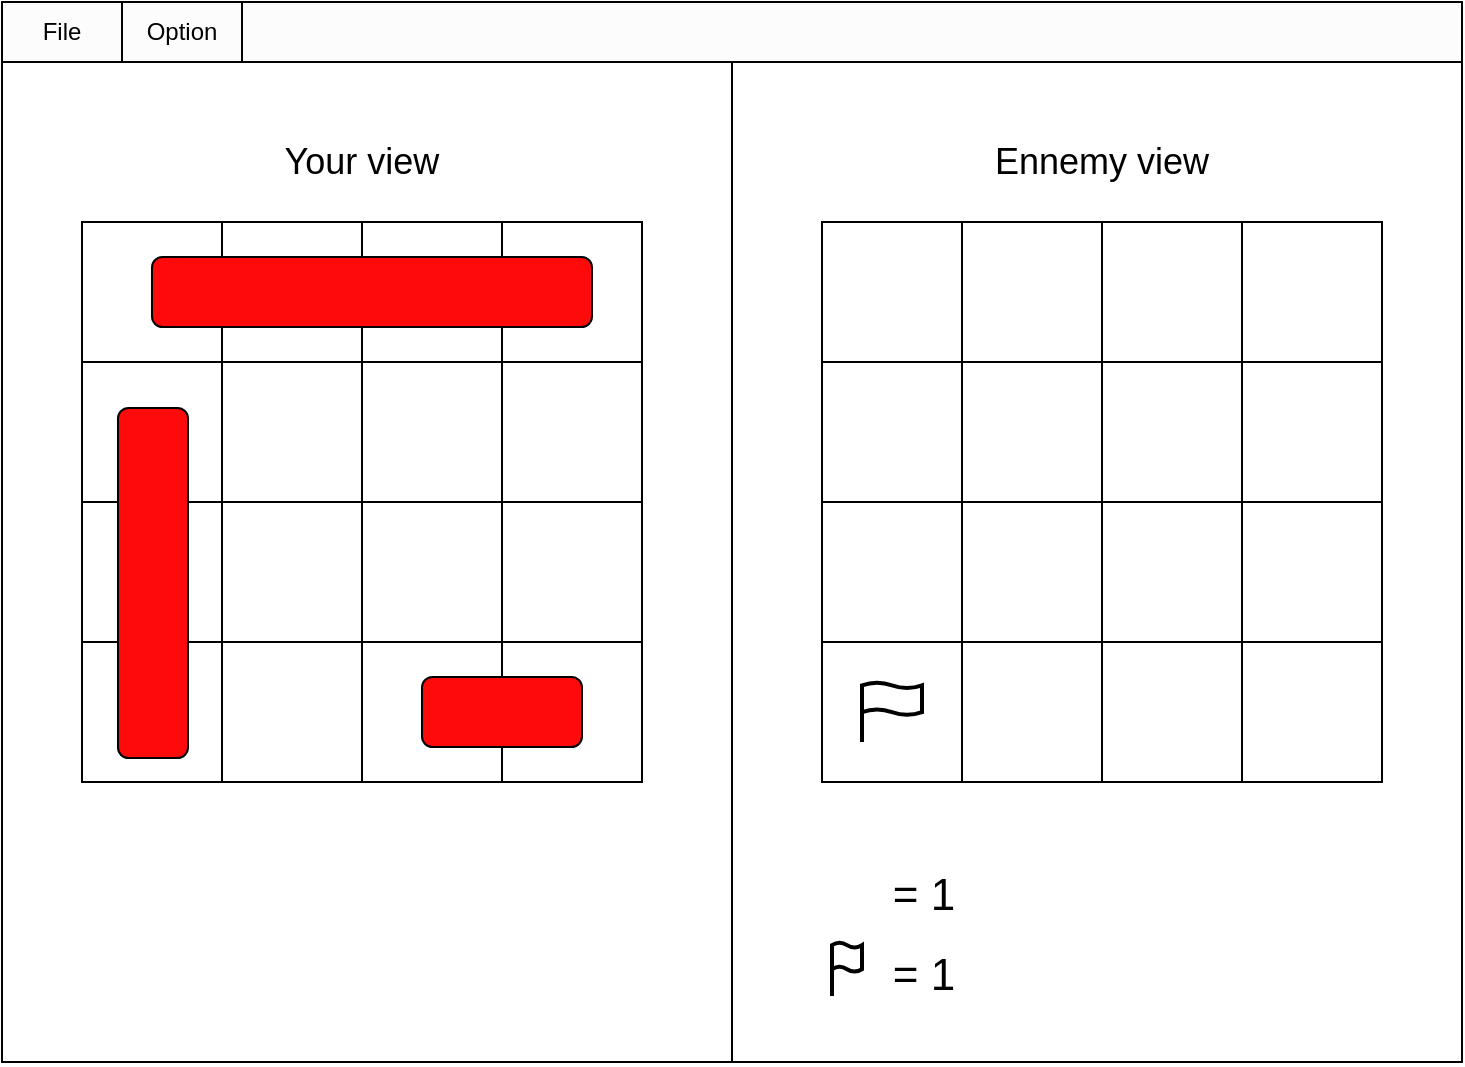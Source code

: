 <mxfile version="12.1.4" type="device" pages="1"><diagram id="NhgiTwT2RHLM9bVefQGJ" name="Page-1"><mxGraphModel dx="805" dy="1615" grid="1" gridSize="10" guides="1" tooltips="1" connect="1" arrows="1" fold="1" page="1" pageScale="1" pageWidth="827" pageHeight="1169" math="0" shadow="0"><root><mxCell id="0"/><mxCell id="1" parent="0"/><mxCell id="fyp90M5hpIsoX1IPYrs7-2" value="" style="rounded=0;whiteSpace=wrap;html=1;" vertex="1" parent="1"><mxGeometry x="40" y="-20" width="730" height="530" as="geometry"/></mxCell><mxCell id="fyp90M5hpIsoX1IPYrs7-3" value="" style="rounded=0;whiteSpace=wrap;html=1;" vertex="1" parent="1"><mxGeometry x="80" y="90" width="280" height="280" as="geometry"/></mxCell><mxCell id="fyp90M5hpIsoX1IPYrs7-10" value="" style="rounded=0;whiteSpace=wrap;html=1;" vertex="1" parent="1"><mxGeometry x="80" y="300" width="70" height="70" as="geometry"/></mxCell><mxCell id="fyp90M5hpIsoX1IPYrs7-11" value="" style="rounded=0;whiteSpace=wrap;html=1;" vertex="1" parent="1"><mxGeometry x="150" y="300" width="70" height="70" as="geometry"/></mxCell><mxCell id="fyp90M5hpIsoX1IPYrs7-12" value="" style="rounded=0;whiteSpace=wrap;html=1;" vertex="1" parent="1"><mxGeometry x="220" y="300" width="70" height="70" as="geometry"/></mxCell><mxCell id="fyp90M5hpIsoX1IPYrs7-13" value="" style="rounded=0;whiteSpace=wrap;html=1;" vertex="1" parent="1"><mxGeometry x="290" y="300" width="70" height="70" as="geometry"/></mxCell><mxCell id="fyp90M5hpIsoX1IPYrs7-14" value="" style="rounded=0;whiteSpace=wrap;html=1;" vertex="1" parent="1"><mxGeometry x="290" y="230" width="70" height="70" as="geometry"/></mxCell><mxCell id="fyp90M5hpIsoX1IPYrs7-15" value="" style="rounded=0;whiteSpace=wrap;html=1;" vertex="1" parent="1"><mxGeometry x="290" y="160" width="70" height="70" as="geometry"/></mxCell><mxCell id="fyp90M5hpIsoX1IPYrs7-16" value="" style="rounded=0;whiteSpace=wrap;html=1;" vertex="1" parent="1"><mxGeometry x="290" y="90" width="70" height="70" as="geometry"/></mxCell><mxCell id="fyp90M5hpIsoX1IPYrs7-17" value="" style="rounded=0;whiteSpace=wrap;html=1;" vertex="1" parent="1"><mxGeometry x="220" y="90" width="70" height="70" as="geometry"/></mxCell><mxCell id="fyp90M5hpIsoX1IPYrs7-18" value="" style="rounded=0;whiteSpace=wrap;html=1;" vertex="1" parent="1"><mxGeometry x="150" y="90" width="70" height="70" as="geometry"/></mxCell><mxCell id="fyp90M5hpIsoX1IPYrs7-19" value="" style="rounded=0;whiteSpace=wrap;html=1;" vertex="1" parent="1"><mxGeometry x="80" y="90" width="70" height="70" as="geometry"/></mxCell><mxCell id="fyp90M5hpIsoX1IPYrs7-20" value="" style="rounded=0;whiteSpace=wrap;html=1;" vertex="1" parent="1"><mxGeometry x="80" y="160" width="70" height="70" as="geometry"/></mxCell><mxCell id="fyp90M5hpIsoX1IPYrs7-21" value="" style="rounded=0;whiteSpace=wrap;html=1;" vertex="1" parent="1"><mxGeometry x="80" y="230" width="70" height="70" as="geometry"/></mxCell><mxCell id="fyp90M5hpIsoX1IPYrs7-22" value="" style="rounded=0;whiteSpace=wrap;html=1;" vertex="1" parent="1"><mxGeometry x="150" y="230" width="70" height="70" as="geometry"/></mxCell><mxCell id="fyp90M5hpIsoX1IPYrs7-23" value="" style="rounded=0;whiteSpace=wrap;html=1;" vertex="1" parent="1"><mxGeometry x="220" y="230" width="70" height="70" as="geometry"/></mxCell><mxCell id="fyp90M5hpIsoX1IPYrs7-24" value="" style="rounded=0;whiteSpace=wrap;html=1;" vertex="1" parent="1"><mxGeometry x="220" y="160" width="70" height="70" as="geometry"/></mxCell><mxCell id="fyp90M5hpIsoX1IPYrs7-25" value="" style="rounded=0;whiteSpace=wrap;html=1;" vertex="1" parent="1"><mxGeometry x="450" y="90" width="280" height="280" as="geometry"/></mxCell><mxCell id="fyp90M5hpIsoX1IPYrs7-26" value="" style="rounded=0;whiteSpace=wrap;html=1;" vertex="1" parent="1"><mxGeometry x="450" y="300" width="70" height="70" as="geometry"/></mxCell><mxCell id="fyp90M5hpIsoX1IPYrs7-27" value="" style="rounded=0;whiteSpace=wrap;html=1;" vertex="1" parent="1"><mxGeometry x="520" y="300" width="70" height="70" as="geometry"/></mxCell><mxCell id="fyp90M5hpIsoX1IPYrs7-28" value="" style="rounded=0;whiteSpace=wrap;html=1;" vertex="1" parent="1"><mxGeometry x="590" y="300" width="70" height="70" as="geometry"/></mxCell><mxCell id="fyp90M5hpIsoX1IPYrs7-29" value="" style="rounded=0;whiteSpace=wrap;html=1;" vertex="1" parent="1"><mxGeometry x="660" y="300" width="70" height="70" as="geometry"/></mxCell><mxCell id="fyp90M5hpIsoX1IPYrs7-30" value="" style="rounded=0;whiteSpace=wrap;html=1;" vertex="1" parent="1"><mxGeometry x="660" y="230" width="70" height="70" as="geometry"/></mxCell><mxCell id="fyp90M5hpIsoX1IPYrs7-31" value="" style="rounded=0;whiteSpace=wrap;html=1;" vertex="1" parent="1"><mxGeometry x="660" y="160" width="70" height="70" as="geometry"/></mxCell><mxCell id="fyp90M5hpIsoX1IPYrs7-32" value="" style="rounded=0;whiteSpace=wrap;html=1;" vertex="1" parent="1"><mxGeometry x="660" y="90" width="70" height="70" as="geometry"/></mxCell><mxCell id="fyp90M5hpIsoX1IPYrs7-33" value="" style="rounded=0;whiteSpace=wrap;html=1;" vertex="1" parent="1"><mxGeometry x="590" y="90" width="70" height="70" as="geometry"/></mxCell><mxCell id="fyp90M5hpIsoX1IPYrs7-34" value="" style="rounded=0;whiteSpace=wrap;html=1;" vertex="1" parent="1"><mxGeometry x="520" y="90" width="70" height="70" as="geometry"/></mxCell><mxCell id="fyp90M5hpIsoX1IPYrs7-35" value="" style="rounded=0;whiteSpace=wrap;html=1;" vertex="1" parent="1"><mxGeometry x="450" y="90" width="70" height="70" as="geometry"/></mxCell><mxCell id="fyp90M5hpIsoX1IPYrs7-36" value="" style="rounded=0;whiteSpace=wrap;html=1;" vertex="1" parent="1"><mxGeometry x="450" y="160" width="70" height="70" as="geometry"/></mxCell><mxCell id="fyp90M5hpIsoX1IPYrs7-37" value="" style="rounded=0;whiteSpace=wrap;html=1;" vertex="1" parent="1"><mxGeometry x="450" y="230" width="70" height="70" as="geometry"/></mxCell><mxCell id="fyp90M5hpIsoX1IPYrs7-38" value="" style="rounded=0;whiteSpace=wrap;html=1;" vertex="1" parent="1"><mxGeometry x="520" y="230" width="70" height="70" as="geometry"/></mxCell><mxCell id="fyp90M5hpIsoX1IPYrs7-39" value="" style="rounded=0;whiteSpace=wrap;html=1;" vertex="1" parent="1"><mxGeometry x="590" y="230" width="70" height="70" as="geometry"/></mxCell><mxCell id="fyp90M5hpIsoX1IPYrs7-40" value="" style="rounded=0;whiteSpace=wrap;html=1;" vertex="1" parent="1"><mxGeometry x="590" y="160" width="70" height="70" as="geometry"/></mxCell><mxCell id="fyp90M5hpIsoX1IPYrs7-41" value="" style="endArrow=none;html=1;entryX=0.5;entryY=0;entryDx=0;entryDy=0;exitX=0.5;exitY=1;exitDx=0;exitDy=0;" edge="1" parent="1" source="fyp90M5hpIsoX1IPYrs7-2" target="fyp90M5hpIsoX1IPYrs7-2"><mxGeometry width="50" height="50" relative="1" as="geometry"><mxPoint x="380" y="130" as="sourcePoint"/><mxPoint x="430" y="80" as="targetPoint"/></mxGeometry></mxCell><mxCell id="fyp90M5hpIsoX1IPYrs7-42" value="&lt;font style=&quot;font-size: 18px&quot;&gt;Your view&lt;/font&gt;" style="text;html=1;strokeColor=none;fillColor=none;align=center;verticalAlign=middle;whiteSpace=wrap;rounded=0;" vertex="1" parent="1"><mxGeometry x="171" y="50" width="98" height="20" as="geometry"/></mxCell><mxCell id="fyp90M5hpIsoX1IPYrs7-43" value="&lt;font style=&quot;font-size: 18px&quot;&gt;Ennemy view&lt;/font&gt;" style="text;html=1;strokeColor=none;fillColor=none;align=center;verticalAlign=middle;whiteSpace=wrap;rounded=0;" vertex="1" parent="1"><mxGeometry x="521" y="50" width="138" height="20" as="geometry"/></mxCell><mxCell id="fyp90M5hpIsoX1IPYrs7-48" value="" style="html=1;verticalLabelPosition=bottom;align=center;labelBackgroundColor=#ffffff;verticalAlign=top;strokeWidth=2;shadow=0;dashed=0;shape=mxgraph.ios7.icons.flag;" vertex="1" parent="1"><mxGeometry x="470" y="320" width="30" height="30" as="geometry"/></mxCell><mxCell id="fyp90M5hpIsoX1IPYrs7-52" value="" style="shape=image;html=1;verticalAlign=top;verticalLabelPosition=bottom;labelBackgroundColor=#ffffff;imageAspect=0;aspect=fixed;image=https://cdn0.iconfinder.com/data/icons/slim-square-icons-basics/100/basics-22-128.png" vertex="1" parent="1"><mxGeometry x="588" y="228" width="74" height="74" as="geometry"/></mxCell><mxCell id="fyp90M5hpIsoX1IPYrs7-53" value="" style="rounded=1;whiteSpace=wrap;html=1;fillColor=#FF0A0A;" vertex="1" parent="1"><mxGeometry x="250" y="317.5" width="80" height="35" as="geometry"/></mxCell><mxCell id="fyp90M5hpIsoX1IPYrs7-54" value="" style="rounded=1;whiteSpace=wrap;html=1;fillColor=#FF0A0A;" vertex="1" parent="1"><mxGeometry x="115" y="107.5" width="220" height="35" as="geometry"/></mxCell><mxCell id="fyp90M5hpIsoX1IPYrs7-55" value="" style="rounded=1;whiteSpace=wrap;html=1;fillColor=#FF0A0A;rotation=-90;" vertex="1" parent="1"><mxGeometry x="28" y="253" width="175" height="35" as="geometry"/></mxCell><mxCell id="fyp90M5hpIsoX1IPYrs7-58" value="" style="shape=image;html=1;verticalAlign=top;verticalLabelPosition=bottom;labelBackgroundColor=#ffffff;imageAspect=0;aspect=fixed;image=https://cdn0.iconfinder.com/data/icons/slim-square-icons-basics/100/basics-22-128.png;strokeWidth=36;" vertex="1" parent="1"><mxGeometry x="450" y="410" width="34" height="34" as="geometry"/></mxCell><mxCell id="fyp90M5hpIsoX1IPYrs7-61" value="&lt;font style=&quot;font-size: 22px&quot;&gt;= 1&lt;/font&gt;" style="text;html=1;strokeColor=none;fillColor=none;align=center;verticalAlign=middle;whiteSpace=wrap;rounded=0;" vertex="1" parent="1"><mxGeometry x="481" y="417" width="40" height="20" as="geometry"/></mxCell><mxCell id="fyp90M5hpIsoX1IPYrs7-63" value="&lt;font style=&quot;font-size: 22px&quot;&gt;= 1&lt;/font&gt;" style="text;html=1;strokeColor=none;fillColor=none;align=center;verticalAlign=middle;whiteSpace=wrap;rounded=0;" vertex="1" parent="1"><mxGeometry x="481" y="457" width="40" height="20" as="geometry"/></mxCell><mxCell id="fyp90M5hpIsoX1IPYrs7-64" value="" style="html=1;verticalLabelPosition=bottom;align=center;labelBackgroundColor=#ffffff;verticalAlign=top;strokeWidth=2;shadow=0;dashed=0;shape=mxgraph.ios7.icons.flag;" vertex="1" parent="1"><mxGeometry x="455" y="450" width="15" height="27" as="geometry"/></mxCell><mxCell id="fyp90M5hpIsoX1IPYrs7-66" value="" style="rounded=0;whiteSpace=wrap;html=1;strokeColor=#000000;strokeWidth=1;fillColor=#FCFCFC;" vertex="1" parent="1"><mxGeometry x="40" y="-20" width="730" height="30" as="geometry"/></mxCell><mxCell id="fyp90M5hpIsoX1IPYrs7-69" value="File" style="rounded=0;whiteSpace=wrap;html=1;strokeColor=#000000;strokeWidth=1;fillColor=#FCFCFC;" vertex="1" parent="1"><mxGeometry x="40" y="-20" width="60" height="30" as="geometry"/></mxCell><mxCell id="fyp90M5hpIsoX1IPYrs7-71" value="Option" style="rounded=0;whiteSpace=wrap;html=1;strokeColor=#000000;strokeWidth=1;fillColor=#FCFCFC;" vertex="1" parent="1"><mxGeometry x="100" y="-20" width="60" height="30" as="geometry"/></mxCell></root></mxGraphModel></diagram></mxfile>